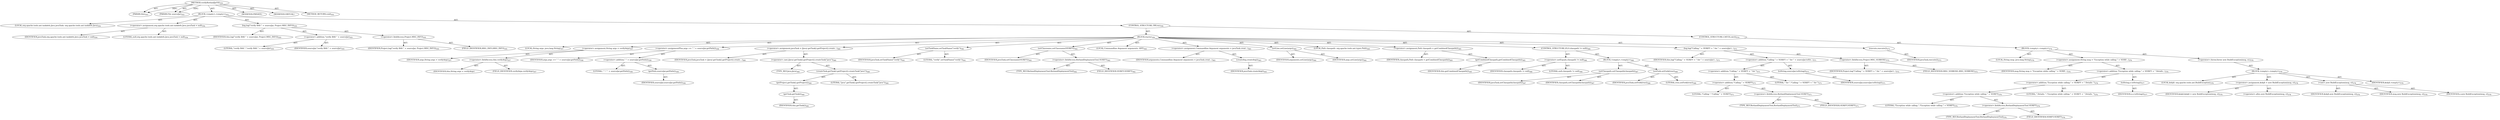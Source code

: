digraph "verifyBorlandJarV4" {  
"111669149709" [label = <(METHOD,verifyBorlandJarV4)<SUB>353</SUB>> ]
"115964117008" [label = <(PARAM,this)<SUB>353</SUB>> ]
"115964117028" [label = <(PARAM,File sourceJar)<SUB>353</SUB>> ]
"25769803803" [label = <(BLOCK,&lt;empty&gt;,&lt;empty&gt;)<SUB>353</SUB>> ]
"94489280523" [label = <(LOCAL,org.apache.tools.ant.taskdefs.Java javaTask: org.apache.tools.ant.taskdefs.Java)<SUB>354</SUB>> ]
"30064771214" [label = <(&lt;operator&gt;.assignment,org.apache.tools.ant.taskdefs.Java javaTask = null)<SUB>354</SUB>> ]
"68719476874" [label = <(IDENTIFIER,javaTask,org.apache.tools.ant.taskdefs.Java javaTask = null)<SUB>354</SUB>> ]
"90194313237" [label = <(LITERAL,null,org.apache.tools.ant.taskdefs.Java javaTask = null)<SUB>354</SUB>> ]
"30064771215" [label = <(log,log(&quot;verify BAS &quot; + sourceJar, Project.MSG_INFO))<SUB>355</SUB>> ]
"68719476763" [label = <(IDENTIFIER,this,log(&quot;verify BAS &quot; + sourceJar, Project.MSG_INFO))<SUB>355</SUB>> ]
"30064771216" [label = <(&lt;operator&gt;.addition,&quot;verify BAS &quot; + sourceJar)<SUB>355</SUB>> ]
"90194313238" [label = <(LITERAL,&quot;verify BAS &quot;,&quot;verify BAS &quot; + sourceJar)<SUB>355</SUB>> ]
"68719476875" [label = <(IDENTIFIER,sourceJar,&quot;verify BAS &quot; + sourceJar)<SUB>355</SUB>> ]
"30064771217" [label = <(&lt;operator&gt;.fieldAccess,Project.MSG_INFO)<SUB>355</SUB>> ]
"68719476876" [label = <(IDENTIFIER,Project,log(&quot;verify BAS &quot; + sourceJar, Project.MSG_INFO))<SUB>355</SUB>> ]
"55834574884" [label = <(FIELD_IDENTIFIER,MSG_INFO,MSG_INFO)<SUB>355</SUB>> ]
"47244640266" [label = <(CONTROL_STRUCTURE,TRY,try)<SUB>356</SUB>> ]
"25769803804" [label = <(BLOCK,try,try)<SUB>356</SUB>> ]
"94489280524" [label = <(LOCAL,String args: java.lang.String)<SUB>357</SUB>> ]
"30064771218" [label = <(&lt;operator&gt;.assignment,String args = verifyArgs)<SUB>357</SUB>> ]
"68719476877" [label = <(IDENTIFIER,args,String args = verifyArgs)<SUB>357</SUB>> ]
"30064771219" [label = <(&lt;operator&gt;.fieldAccess,this.verifyArgs)<SUB>357</SUB>> ]
"68719476878" [label = <(IDENTIFIER,this,String args = verifyArgs)> ]
"55834574885" [label = <(FIELD_IDENTIFIER,verifyArgs,verifyArgs)<SUB>357</SUB>> ]
"30064771220" [label = <(&lt;operator&gt;.assignmentPlus,args += &quot; &quot; + sourceJar.getPath())<SUB>358</SUB>> ]
"68719476879" [label = <(IDENTIFIER,args,args += &quot; &quot; + sourceJar.getPath())<SUB>358</SUB>> ]
"30064771221" [label = <(&lt;operator&gt;.addition,&quot; &quot; + sourceJar.getPath())<SUB>358</SUB>> ]
"90194313239" [label = <(LITERAL,&quot; &quot;,&quot; &quot; + sourceJar.getPath())<SUB>358</SUB>> ]
"30064771222" [label = <(getPath,sourceJar.getPath())<SUB>358</SUB>> ]
"68719476880" [label = <(IDENTIFIER,sourceJar,sourceJar.getPath())<SUB>358</SUB>> ]
"30064771223" [label = <(&lt;operator&gt;.assignment,javaTask = (Java) getTask().getProject().create...)<SUB>360</SUB>> ]
"68719476881" [label = <(IDENTIFIER,javaTask,javaTask = (Java) getTask().getProject().create...)<SUB>360</SUB>> ]
"30064771224" [label = <(&lt;operator&gt;.cast,(Java) getTask().getProject().createTask(&quot;java&quot;))<SUB>360</SUB>> ]
"180388626443" [label = <(TYPE_REF,Java,Java)<SUB>360</SUB>> ]
"30064771225" [label = <(createTask,getTask().getProject().createTask(&quot;java&quot;))<SUB>360</SUB>> ]
"30064771226" [label = <(getProject,getTask().getProject())<SUB>360</SUB>> ]
"30064771227" [label = <(getTask,getTask())<SUB>360</SUB>> ]
"68719476764" [label = <(IDENTIFIER,this,getTask())<SUB>360</SUB>> ]
"90194313240" [label = <(LITERAL,&quot;java&quot;,getTask().getProject().createTask(&quot;java&quot;))<SUB>360</SUB>> ]
"30064771228" [label = <(setTaskName,setTaskName(&quot;verify&quot;))<SUB>361</SUB>> ]
"68719476882" [label = <(IDENTIFIER,javaTask,setTaskName(&quot;verify&quot;))<SUB>361</SUB>> ]
"90194313241" [label = <(LITERAL,&quot;verify&quot;,setTaskName(&quot;verify&quot;))<SUB>361</SUB>> ]
"30064771229" [label = <(setClassname,setClassname(VERIFY))<SUB>362</SUB>> ]
"68719476883" [label = <(IDENTIFIER,javaTask,setClassname(VERIFY))<SUB>362</SUB>> ]
"30064771230" [label = <(&lt;operator&gt;.fieldAccess,BorlandDeploymentTool.VERIFY)<SUB>362</SUB>> ]
"180388626444" [label = <(TYPE_REF,BorlandDeploymentTool,BorlandDeploymentTool)<SUB>362</SUB>> ]
"55834574886" [label = <(FIELD_IDENTIFIER,VERIFY,VERIFY)<SUB>362</SUB>> ]
"94489280525" [label = <(LOCAL,Commandline.Argument arguments: ANY)<SUB>363</SUB>> ]
"30064771231" [label = <(&lt;operator&gt;.assignment,Commandline.Argument arguments = javaTask.creat...)<SUB>363</SUB>> ]
"68719476884" [label = <(IDENTIFIER,arguments,Commandline.Argument arguments = javaTask.creat...)<SUB>363</SUB>> ]
"30064771232" [label = <(createArg,createArg())<SUB>363</SUB>> ]
"68719476885" [label = <(IDENTIFIER,javaTask,createArg())<SUB>363</SUB>> ]
"30064771233" [label = <(setLine,setLine(args))<SUB>364</SUB>> ]
"68719476886" [label = <(IDENTIFIER,arguments,setLine(args))<SUB>364</SUB>> ]
"68719476887" [label = <(IDENTIFIER,args,setLine(args))<SUB>364</SUB>> ]
"94489280526" [label = <(LOCAL,Path classpath: org.apache.tools.ant.types.Path)<SUB>365</SUB>> ]
"30064771234" [label = <(&lt;operator&gt;.assignment,Path classpath = getCombinedClasspath())<SUB>365</SUB>> ]
"68719476888" [label = <(IDENTIFIER,classpath,Path classpath = getCombinedClasspath())<SUB>365</SUB>> ]
"30064771235" [label = <(getCombinedClasspath,getCombinedClasspath())<SUB>365</SUB>> ]
"68719476765" [label = <(IDENTIFIER,this,getCombinedClasspath())<SUB>365</SUB>> ]
"47244640267" [label = <(CONTROL_STRUCTURE,IF,if (classpath != null))<SUB>366</SUB>> ]
"30064771236" [label = <(&lt;operator&gt;.notEquals,classpath != null)<SUB>366</SUB>> ]
"68719476889" [label = <(IDENTIFIER,classpath,classpath != null)<SUB>366</SUB>> ]
"90194313242" [label = <(LITERAL,null,classpath != null)<SUB>366</SUB>> ]
"25769803805" [label = <(BLOCK,&lt;empty&gt;,&lt;empty&gt;)<SUB>366</SUB>> ]
"30064771237" [label = <(setClasspath,setClasspath(classpath))<SUB>367</SUB>> ]
"68719476890" [label = <(IDENTIFIER,javaTask,setClasspath(classpath))<SUB>367</SUB>> ]
"68719476891" [label = <(IDENTIFIER,classpath,setClasspath(classpath))<SUB>367</SUB>> ]
"30064771238" [label = <(setFork,setFork(true))<SUB>368</SUB>> ]
"68719476892" [label = <(IDENTIFIER,javaTask,setFork(true))<SUB>368</SUB>> ]
"90194313243" [label = <(LITERAL,true,setFork(true))<SUB>368</SUB>> ]
"30064771239" [label = <(log,log(&quot;Calling &quot; + VERIFY + &quot; for &quot; + sourceJar.t...)<SUB>371</SUB>> ]
"68719476766" [label = <(IDENTIFIER,this,log(&quot;Calling &quot; + VERIFY + &quot; for &quot; + sourceJar.t...)<SUB>371</SUB>> ]
"30064771240" [label = <(&lt;operator&gt;.addition,&quot;Calling &quot; + VERIFY + &quot; for &quot; + sourceJar.toStr...)<SUB>371</SUB>> ]
"30064771241" [label = <(&lt;operator&gt;.addition,&quot;Calling &quot; + VERIFY + &quot; for &quot;)<SUB>371</SUB>> ]
"30064771242" [label = <(&lt;operator&gt;.addition,&quot;Calling &quot; + VERIFY)<SUB>371</SUB>> ]
"90194313244" [label = <(LITERAL,&quot;Calling &quot;,&quot;Calling &quot; + VERIFY)<SUB>371</SUB>> ]
"30064771243" [label = <(&lt;operator&gt;.fieldAccess,BorlandDeploymentTool.VERIFY)<SUB>371</SUB>> ]
"180388626445" [label = <(TYPE_REF,BorlandDeploymentTool,BorlandDeploymentTool)<SUB>371</SUB>> ]
"55834574887" [label = <(FIELD_IDENTIFIER,VERIFY,VERIFY)<SUB>371</SUB>> ]
"90194313245" [label = <(LITERAL,&quot; for &quot;,&quot;Calling &quot; + VERIFY + &quot; for &quot;)<SUB>371</SUB>> ]
"30064771244" [label = <(toString,sourceJar.toString())<SUB>371</SUB>> ]
"68719476893" [label = <(IDENTIFIER,sourceJar,sourceJar.toString())<SUB>371</SUB>> ]
"30064771245" [label = <(&lt;operator&gt;.fieldAccess,Project.MSG_VERBOSE)<SUB>372</SUB>> ]
"68719476894" [label = <(IDENTIFIER,Project,log(&quot;Calling &quot; + VERIFY + &quot; for &quot; + sourceJar.t...)<SUB>372</SUB>> ]
"55834574888" [label = <(FIELD_IDENTIFIER,MSG_VERBOSE,MSG_VERBOSE)<SUB>372</SUB>> ]
"30064771246" [label = <(execute,execute())<SUB>373</SUB>> ]
"68719476895" [label = <(IDENTIFIER,javaTask,execute())<SUB>373</SUB>> ]
"47244640268" [label = <(CONTROL_STRUCTURE,CATCH,catch)<SUB>374</SUB>> ]
"25769803806" [label = <(BLOCK,&lt;empty&gt;,&lt;empty&gt;)<SUB>374</SUB>> ]
"94489280527" [label = <(LOCAL,String msg: java.lang.String)<SUB>376</SUB>> ]
"30064771247" [label = <(&lt;operator&gt;.assignment,String msg = &quot;Exception while calling &quot; + VERIF...)<SUB>376</SUB>> ]
"68719476896" [label = <(IDENTIFIER,msg,String msg = &quot;Exception while calling &quot; + VERIF...)<SUB>376</SUB>> ]
"30064771248" [label = <(&lt;operator&gt;.addition,&quot;Exception while calling &quot; + VERIFY + &quot; Details...)<SUB>376</SUB>> ]
"30064771249" [label = <(&lt;operator&gt;.addition,&quot;Exception while calling &quot; + VERIFY + &quot; Details: &quot;)<SUB>376</SUB>> ]
"30064771250" [label = <(&lt;operator&gt;.addition,&quot;Exception while calling &quot; + VERIFY)<SUB>376</SUB>> ]
"90194313246" [label = <(LITERAL,&quot;Exception while calling &quot;,&quot;Exception while calling &quot; + VERIFY)<SUB>376</SUB>> ]
"30064771251" [label = <(&lt;operator&gt;.fieldAccess,BorlandDeploymentTool.VERIFY)<SUB>376</SUB>> ]
"180388626446" [label = <(TYPE_REF,BorlandDeploymentTool,BorlandDeploymentTool)<SUB>376</SUB>> ]
"55834574889" [label = <(FIELD_IDENTIFIER,VERIFY,VERIFY)<SUB>376</SUB>> ]
"90194313247" [label = <(LITERAL,&quot; Details: &quot;,&quot;Exception while calling &quot; + VERIFY + &quot; Details: &quot;)<SUB>376</SUB>> ]
"30064771252" [label = <(toString,e.toString())<SUB>377</SUB>> ]
"68719476897" [label = <(IDENTIFIER,e,e.toString())<SUB>377</SUB>> ]
"30064771253" [label = <(&lt;operator&gt;.throw,throw new BuildException(msg, e);)<SUB>378</SUB>> ]
"25769803807" [label = <(BLOCK,&lt;empty&gt;,&lt;empty&gt;)<SUB>378</SUB>> ]
"94489280528" [label = <(LOCAL,$obj4: org.apache.tools.ant.BuildException)<SUB>378</SUB>> ]
"30064771254" [label = <(&lt;operator&gt;.assignment,$obj4 = new BuildException(msg, e))<SUB>378</SUB>> ]
"68719476898" [label = <(IDENTIFIER,$obj4,$obj4 = new BuildException(msg, e))<SUB>378</SUB>> ]
"30064771255" [label = <(&lt;operator&gt;.alloc,new BuildException(msg, e))<SUB>378</SUB>> ]
"30064771256" [label = <(&lt;init&gt;,new BuildException(msg, e))<SUB>378</SUB>> ]
"68719476899" [label = <(IDENTIFIER,$obj4,new BuildException(msg, e))<SUB>378</SUB>> ]
"68719476900" [label = <(IDENTIFIER,msg,new BuildException(msg, e))<SUB>378</SUB>> ]
"68719476901" [label = <(IDENTIFIER,e,new BuildException(msg, e))<SUB>378</SUB>> ]
"68719476902" [label = <(IDENTIFIER,$obj4,&lt;empty&gt;)<SUB>378</SUB>> ]
"133143986226" [label = <(MODIFIER,PRIVATE)> ]
"133143986227" [label = <(MODIFIER,VIRTUAL)> ]
"128849018893" [label = <(METHOD_RETURN,void)<SUB>353</SUB>> ]
  "111669149709" -> "115964117008"  [ label = "AST: "] 
  "111669149709" -> "115964117028"  [ label = "AST: "] 
  "111669149709" -> "25769803803"  [ label = "AST: "] 
  "111669149709" -> "133143986226"  [ label = "AST: "] 
  "111669149709" -> "133143986227"  [ label = "AST: "] 
  "111669149709" -> "128849018893"  [ label = "AST: "] 
  "25769803803" -> "94489280523"  [ label = "AST: "] 
  "25769803803" -> "30064771214"  [ label = "AST: "] 
  "25769803803" -> "30064771215"  [ label = "AST: "] 
  "25769803803" -> "47244640266"  [ label = "AST: "] 
  "30064771214" -> "68719476874"  [ label = "AST: "] 
  "30064771214" -> "90194313237"  [ label = "AST: "] 
  "30064771215" -> "68719476763"  [ label = "AST: "] 
  "30064771215" -> "30064771216"  [ label = "AST: "] 
  "30064771215" -> "30064771217"  [ label = "AST: "] 
  "30064771216" -> "90194313238"  [ label = "AST: "] 
  "30064771216" -> "68719476875"  [ label = "AST: "] 
  "30064771217" -> "68719476876"  [ label = "AST: "] 
  "30064771217" -> "55834574884"  [ label = "AST: "] 
  "47244640266" -> "25769803804"  [ label = "AST: "] 
  "47244640266" -> "47244640268"  [ label = "AST: "] 
  "25769803804" -> "94489280524"  [ label = "AST: "] 
  "25769803804" -> "30064771218"  [ label = "AST: "] 
  "25769803804" -> "30064771220"  [ label = "AST: "] 
  "25769803804" -> "30064771223"  [ label = "AST: "] 
  "25769803804" -> "30064771228"  [ label = "AST: "] 
  "25769803804" -> "30064771229"  [ label = "AST: "] 
  "25769803804" -> "94489280525"  [ label = "AST: "] 
  "25769803804" -> "30064771231"  [ label = "AST: "] 
  "25769803804" -> "30064771233"  [ label = "AST: "] 
  "25769803804" -> "94489280526"  [ label = "AST: "] 
  "25769803804" -> "30064771234"  [ label = "AST: "] 
  "25769803804" -> "47244640267"  [ label = "AST: "] 
  "25769803804" -> "30064771239"  [ label = "AST: "] 
  "25769803804" -> "30064771246"  [ label = "AST: "] 
  "30064771218" -> "68719476877"  [ label = "AST: "] 
  "30064771218" -> "30064771219"  [ label = "AST: "] 
  "30064771219" -> "68719476878"  [ label = "AST: "] 
  "30064771219" -> "55834574885"  [ label = "AST: "] 
  "30064771220" -> "68719476879"  [ label = "AST: "] 
  "30064771220" -> "30064771221"  [ label = "AST: "] 
  "30064771221" -> "90194313239"  [ label = "AST: "] 
  "30064771221" -> "30064771222"  [ label = "AST: "] 
  "30064771222" -> "68719476880"  [ label = "AST: "] 
  "30064771223" -> "68719476881"  [ label = "AST: "] 
  "30064771223" -> "30064771224"  [ label = "AST: "] 
  "30064771224" -> "180388626443"  [ label = "AST: "] 
  "30064771224" -> "30064771225"  [ label = "AST: "] 
  "30064771225" -> "30064771226"  [ label = "AST: "] 
  "30064771225" -> "90194313240"  [ label = "AST: "] 
  "30064771226" -> "30064771227"  [ label = "AST: "] 
  "30064771227" -> "68719476764"  [ label = "AST: "] 
  "30064771228" -> "68719476882"  [ label = "AST: "] 
  "30064771228" -> "90194313241"  [ label = "AST: "] 
  "30064771229" -> "68719476883"  [ label = "AST: "] 
  "30064771229" -> "30064771230"  [ label = "AST: "] 
  "30064771230" -> "180388626444"  [ label = "AST: "] 
  "30064771230" -> "55834574886"  [ label = "AST: "] 
  "30064771231" -> "68719476884"  [ label = "AST: "] 
  "30064771231" -> "30064771232"  [ label = "AST: "] 
  "30064771232" -> "68719476885"  [ label = "AST: "] 
  "30064771233" -> "68719476886"  [ label = "AST: "] 
  "30064771233" -> "68719476887"  [ label = "AST: "] 
  "30064771234" -> "68719476888"  [ label = "AST: "] 
  "30064771234" -> "30064771235"  [ label = "AST: "] 
  "30064771235" -> "68719476765"  [ label = "AST: "] 
  "47244640267" -> "30064771236"  [ label = "AST: "] 
  "47244640267" -> "25769803805"  [ label = "AST: "] 
  "30064771236" -> "68719476889"  [ label = "AST: "] 
  "30064771236" -> "90194313242"  [ label = "AST: "] 
  "25769803805" -> "30064771237"  [ label = "AST: "] 
  "25769803805" -> "30064771238"  [ label = "AST: "] 
  "30064771237" -> "68719476890"  [ label = "AST: "] 
  "30064771237" -> "68719476891"  [ label = "AST: "] 
  "30064771238" -> "68719476892"  [ label = "AST: "] 
  "30064771238" -> "90194313243"  [ label = "AST: "] 
  "30064771239" -> "68719476766"  [ label = "AST: "] 
  "30064771239" -> "30064771240"  [ label = "AST: "] 
  "30064771239" -> "30064771245"  [ label = "AST: "] 
  "30064771240" -> "30064771241"  [ label = "AST: "] 
  "30064771240" -> "30064771244"  [ label = "AST: "] 
  "30064771241" -> "30064771242"  [ label = "AST: "] 
  "30064771241" -> "90194313245"  [ label = "AST: "] 
  "30064771242" -> "90194313244"  [ label = "AST: "] 
  "30064771242" -> "30064771243"  [ label = "AST: "] 
  "30064771243" -> "180388626445"  [ label = "AST: "] 
  "30064771243" -> "55834574887"  [ label = "AST: "] 
  "30064771244" -> "68719476893"  [ label = "AST: "] 
  "30064771245" -> "68719476894"  [ label = "AST: "] 
  "30064771245" -> "55834574888"  [ label = "AST: "] 
  "30064771246" -> "68719476895"  [ label = "AST: "] 
  "47244640268" -> "25769803806"  [ label = "AST: "] 
  "25769803806" -> "94489280527"  [ label = "AST: "] 
  "25769803806" -> "30064771247"  [ label = "AST: "] 
  "25769803806" -> "30064771253"  [ label = "AST: "] 
  "30064771247" -> "68719476896"  [ label = "AST: "] 
  "30064771247" -> "30064771248"  [ label = "AST: "] 
  "30064771248" -> "30064771249"  [ label = "AST: "] 
  "30064771248" -> "30064771252"  [ label = "AST: "] 
  "30064771249" -> "30064771250"  [ label = "AST: "] 
  "30064771249" -> "90194313247"  [ label = "AST: "] 
  "30064771250" -> "90194313246"  [ label = "AST: "] 
  "30064771250" -> "30064771251"  [ label = "AST: "] 
  "30064771251" -> "180388626446"  [ label = "AST: "] 
  "30064771251" -> "55834574889"  [ label = "AST: "] 
  "30064771252" -> "68719476897"  [ label = "AST: "] 
  "30064771253" -> "25769803807"  [ label = "AST: "] 
  "25769803807" -> "94489280528"  [ label = "AST: "] 
  "25769803807" -> "30064771254"  [ label = "AST: "] 
  "25769803807" -> "30064771256"  [ label = "AST: "] 
  "25769803807" -> "68719476902"  [ label = "AST: "] 
  "30064771254" -> "68719476898"  [ label = "AST: "] 
  "30064771254" -> "30064771255"  [ label = "AST: "] 
  "30064771256" -> "68719476899"  [ label = "AST: "] 
  "30064771256" -> "68719476900"  [ label = "AST: "] 
  "30064771256" -> "68719476901"  [ label = "AST: "] 
  "111669149709" -> "115964117008"  [ label = "DDG: "] 
  "111669149709" -> "115964117028"  [ label = "DDG: "] 
}
